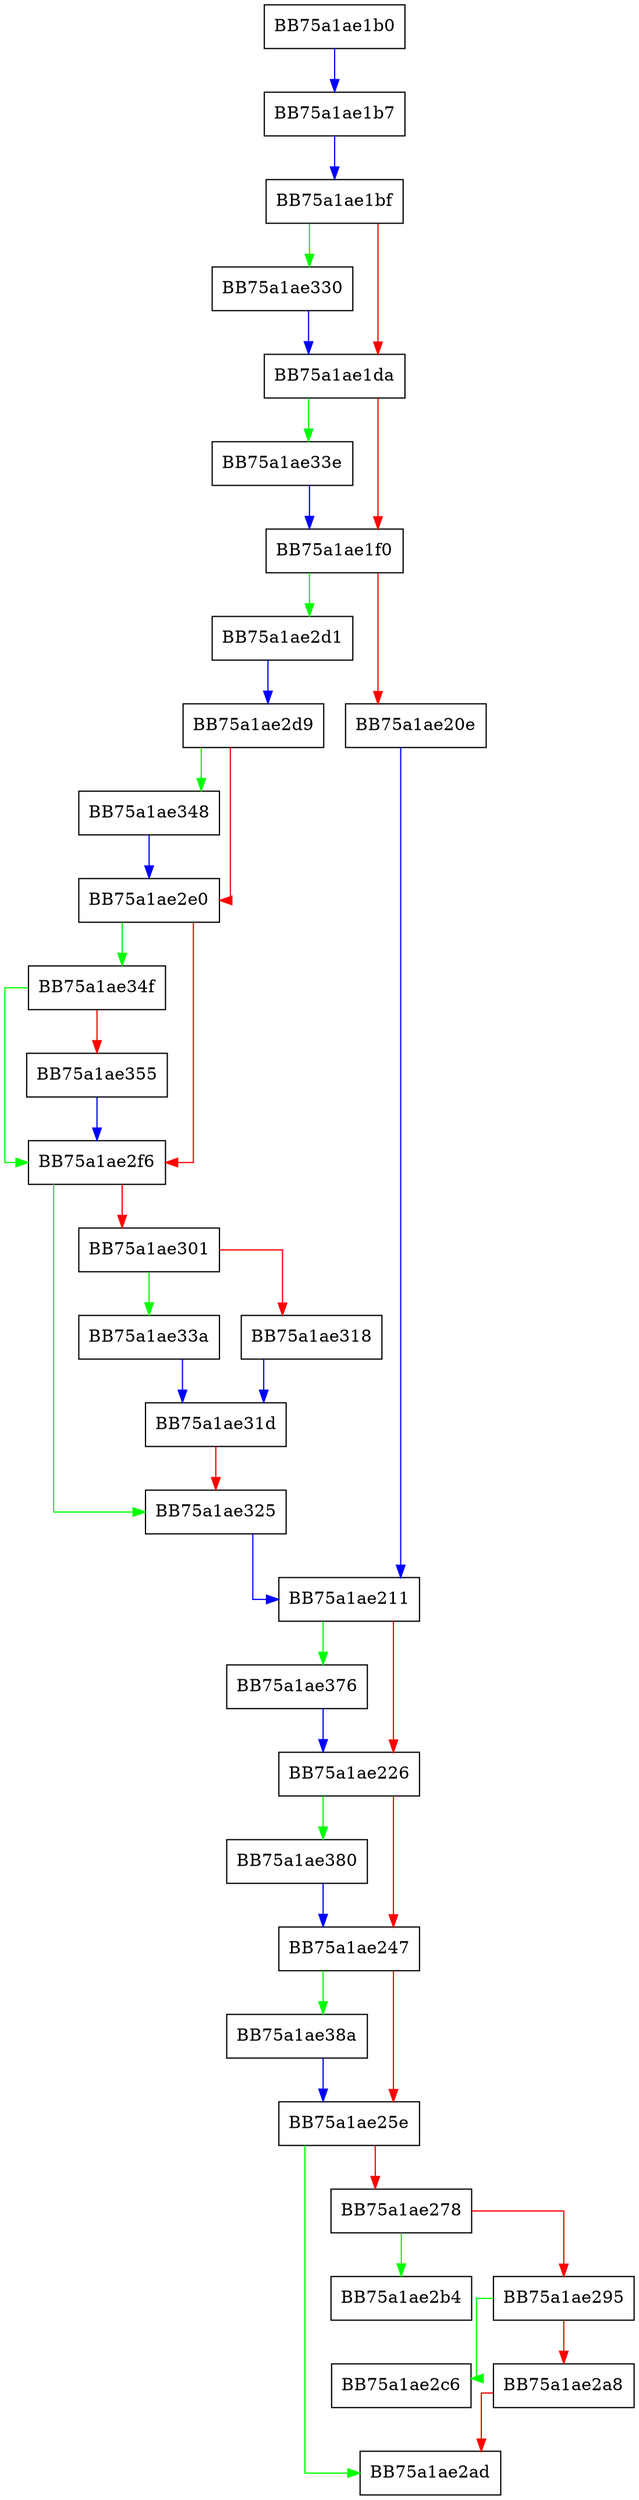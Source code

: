 digraph safe_execute {
  node [shape="box"];
  graph [splines=ortho];
  BB75a1ae1b0 -> BB75a1ae1b7 [color="blue"];
  BB75a1ae1b7 -> BB75a1ae1bf [color="blue"];
  BB75a1ae1bf -> BB75a1ae330 [color="green"];
  BB75a1ae1bf -> BB75a1ae1da [color="red"];
  BB75a1ae1da -> BB75a1ae33e [color="green"];
  BB75a1ae1da -> BB75a1ae1f0 [color="red"];
  BB75a1ae1f0 -> BB75a1ae2d1 [color="green"];
  BB75a1ae1f0 -> BB75a1ae20e [color="red"];
  BB75a1ae20e -> BB75a1ae211 [color="blue"];
  BB75a1ae211 -> BB75a1ae376 [color="green"];
  BB75a1ae211 -> BB75a1ae226 [color="red"];
  BB75a1ae226 -> BB75a1ae380 [color="green"];
  BB75a1ae226 -> BB75a1ae247 [color="red"];
  BB75a1ae247 -> BB75a1ae38a [color="green"];
  BB75a1ae247 -> BB75a1ae25e [color="red"];
  BB75a1ae25e -> BB75a1ae2ad [color="green"];
  BB75a1ae25e -> BB75a1ae278 [color="red"];
  BB75a1ae278 -> BB75a1ae2b4 [color="green"];
  BB75a1ae278 -> BB75a1ae295 [color="red"];
  BB75a1ae295 -> BB75a1ae2c6 [color="green"];
  BB75a1ae295 -> BB75a1ae2a8 [color="red"];
  BB75a1ae2a8 -> BB75a1ae2ad [color="red"];
  BB75a1ae2d1 -> BB75a1ae2d9 [color="blue"];
  BB75a1ae2d9 -> BB75a1ae348 [color="green"];
  BB75a1ae2d9 -> BB75a1ae2e0 [color="red"];
  BB75a1ae2e0 -> BB75a1ae34f [color="green"];
  BB75a1ae2e0 -> BB75a1ae2f6 [color="red"];
  BB75a1ae2f6 -> BB75a1ae325 [color="green"];
  BB75a1ae2f6 -> BB75a1ae301 [color="red"];
  BB75a1ae301 -> BB75a1ae33a [color="green"];
  BB75a1ae301 -> BB75a1ae318 [color="red"];
  BB75a1ae318 -> BB75a1ae31d [color="blue"];
  BB75a1ae31d -> BB75a1ae325 [color="red"];
  BB75a1ae325 -> BB75a1ae211 [color="blue"];
  BB75a1ae330 -> BB75a1ae1da [color="blue"];
  BB75a1ae33a -> BB75a1ae31d [color="blue"];
  BB75a1ae33e -> BB75a1ae1f0 [color="blue"];
  BB75a1ae348 -> BB75a1ae2e0 [color="blue"];
  BB75a1ae34f -> BB75a1ae2f6 [color="green"];
  BB75a1ae34f -> BB75a1ae355 [color="red"];
  BB75a1ae355 -> BB75a1ae2f6 [color="blue"];
  BB75a1ae376 -> BB75a1ae226 [color="blue"];
  BB75a1ae380 -> BB75a1ae247 [color="blue"];
  BB75a1ae38a -> BB75a1ae25e [color="blue"];
}